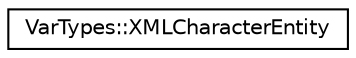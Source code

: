 digraph "Graphical Class Hierarchy"
{
 // INTERACTIVE_SVG=YES
  edge [fontname="Helvetica",fontsize="10",labelfontname="Helvetica",labelfontsize="10"];
  node [fontname="Helvetica",fontsize="10",shape=record];
  rankdir="LR";
  Node1 [label="VarTypes::XMLCharacterEntity",height=0.2,width=0.4,color="black", fillcolor="white", style="filled",URL="$d7/d16/struct_var_types_1_1_x_m_l_character_entity.html"];
}
